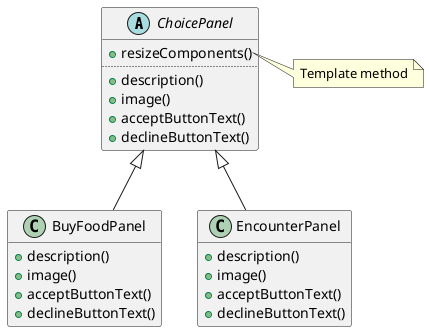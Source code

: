 @startuml
'https://plantuml.com/class-diagram

hide empty members

    abstract class ChoicePanel{
        +resizeComponents()
        ..
        +description()
        +image()
        +acceptButtonText()
        +declineButtonText()
    }
    note right of ChoicePanel::resizeComponents
        Template method
    end note

    class BuyFoodPanel extends ChoicePanel{
        +description()
        +image()
        +acceptButtonText()
        +declineButtonText()
    }

    class EncounterPanel extends ChoicePanel{
        +description()
        +image()
        +acceptButtonText()
        +declineButtonText()
    }

@enduml